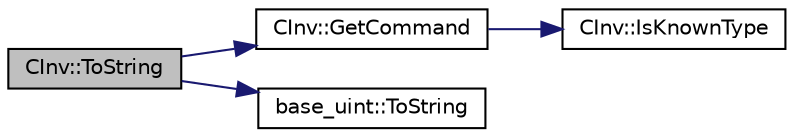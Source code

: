 digraph "CInv::ToString"
{
  edge [fontname="Helvetica",fontsize="10",labelfontname="Helvetica",labelfontsize="10"];
  node [fontname="Helvetica",fontsize="10",shape=record];
  rankdir="LR";
  Node48 [label="CInv::ToString",height=0.2,width=0.4,color="black", fillcolor="grey75", style="filled", fontcolor="black"];
  Node48 -> Node49 [color="midnightblue",fontsize="10",style="solid",fontname="Helvetica"];
  Node49 [label="CInv::GetCommand",height=0.2,width=0.4,color="black", fillcolor="white", style="filled",URL="$class_c_inv.html#a29020c06b49edebfe9993adee93cf65a"];
  Node49 -> Node50 [color="midnightblue",fontsize="10",style="solid",fontname="Helvetica"];
  Node50 [label="CInv::IsKnownType",height=0.2,width=0.4,color="black", fillcolor="white", style="filled",URL="$class_c_inv.html#a3da7d96ce51443a1bfe8ce5342d0afbe"];
  Node48 -> Node51 [color="midnightblue",fontsize="10",style="solid",fontname="Helvetica"];
  Node51 [label="base_uint::ToString",height=0.2,width=0.4,color="black", fillcolor="white", style="filled",URL="$classbase__uint.html#acccba4d9d51a0c36261718ca0cbb293b"];
}
